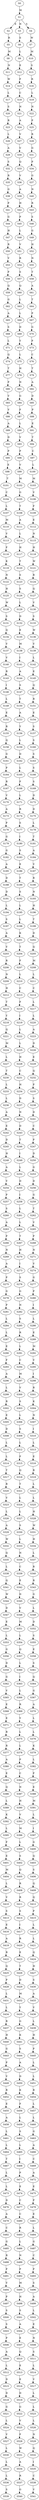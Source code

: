 strict digraph  {
	S0 -> S1 [ label = M ];
	S1 -> S2 [ label = E ];
	S1 -> S3 [ label = N ];
	S1 -> S4 [ label = S ];
	S2 -> S5 [ label = R ];
	S3 -> S6 [ label = S ];
	S4 -> S7 [ label = W ];
	S5 -> S8 [ label = M ];
	S6 -> S9 [ label = L ];
	S7 -> S10 [ label = M ];
	S8 -> S11 [ label = N ];
	S9 -> S12 [ label = E ];
	S10 -> S13 [ label = S ];
	S11 -> S14 [ label = W ];
	S12 -> S15 [ label = F ];
	S13 -> S16 [ label = R ];
	S14 -> S17 [ label = L ];
	S15 -> S18 [ label = C ];
	S16 -> S19 [ label = L ];
	S17 -> S20 [ label = S ];
	S18 -> S21 [ label = N ];
	S19 -> S22 [ label = N ];
	S20 -> S23 [ label = R ];
	S21 -> S24 [ label = A ];
	S22 -> S25 [ label = P ];
	S23 -> S26 [ label = L ];
	S24 -> S27 [ label = V ];
	S25 -> S28 [ label = R ];
	S26 -> S29 [ label = A ];
	S27 -> S30 [ label = V ];
	S28 -> S31 [ label = G ];
	S29 -> S32 [ label = S ];
	S30 -> S33 [ label = Q ];
	S31 -> S34 [ label = P ];
	S32 -> S35 [ label = R ];
	S33 -> S36 [ label = V ];
	S34 -> S37 [ label = G ];
	S35 -> S38 [ label = G ];
	S36 -> S39 [ label = A ];
	S37 -> S40 [ label = N ];
	S38 -> S41 [ label = P ];
	S39 -> S42 [ label = H ];
	S40 -> S43 [ label = R ];
	S41 -> S44 [ label = G ];
	S42 -> S45 [ label = P ];
	S43 -> S46 [ label = S ];
	S44 -> S47 [ label = H ];
	S45 -> S48 [ label = L ];
	S46 -> S49 [ label = G ];
	S47 -> S50 [ label = R ];
	S48 -> S51 [ label = V ];
	S49 -> S52 [ label = H ];
	S50 -> S53 [ label = V ];
	S51 -> S54 [ label = R ];
	S52 -> S55 [ label = N ];
	S53 -> S56 [ label = P ];
	S54 -> S57 [ label = S ];
	S55 -> S58 [ label = T ];
	S56 -> S59 [ label = Q ];
	S57 -> S60 [ label = Q ];
	S58 -> S61 [ label = A ];
	S59 -> S62 [ label = G ];
	S60 -> S63 [ label = L ];
	S61 -> S64 [ label = T ];
	S62 -> S65 [ label = A ];
	S63 -> S66 [ label = L ];
	S64 -> S67 [ label = P ];
	S65 -> S68 [ label = S ];
	S66 -> S69 [ label = D ];
	S67 -> S70 [ label = G ];
	S68 -> S71 [ label = L ];
	S69 -> S72 [ label = Y ];
	S70 -> S73 [ label = P ];
	S71 -> S74 [ label = Q ];
	S72 -> S75 [ label = L ];
	S73 -> S76 [ label = C ];
	S74 -> S77 [ label = T ];
	S75 -> S78 [ label = H ];
	S76 -> S79 [ label = T ];
	S77 -> S80 [ label = P ];
	S78 -> S81 [ label = N ];
	S79 -> S82 [ label = A ];
	S80 -> S83 [ label = V ];
	S81 -> S84 [ label = G ];
	S82 -> S85 [ label = D ];
	S83 -> S86 [ label = V ];
	S84 -> S87 [ label = F ];
	S85 -> S88 [ label = P ];
	S86 -> S89 [ label = A ];
	S87 -> S90 [ label = L ];
	S88 -> S91 [ label = E ];
	S89 -> S92 [ label = D ];
	S90 -> S93 [ label = V ];
	S91 -> S94 [ label = T ];
	S92 -> S95 [ label = P ];
	S93 -> S96 [ label = P ];
	S94 -> S97 [ label = C ];
	S95 -> S98 [ label = E ];
	S96 -> S99 [ label = V ];
	S97 -> S100 [ label = L ];
	S98 -> S101 [ label = T ];
	S99 -> S102 [ label = M ];
	S100 -> S103 [ label = M ];
	S101 -> S104 [ label = C ];
	S102 -> S105 [ label = G ];
	S103 -> S106 [ label = V ];
	S104 -> S107 [ label = L ];
	S105 -> S108 [ label = T ];
	S106 -> S109 [ label = F ];
	S107 -> S110 [ label = M ];
	S108 -> S111 [ label = A ];
	S109 -> S112 [ label = E ];
	S110 -> S113 [ label = V ];
	S111 -> S114 [ label = L ];
	S112 -> S115 [ label = N ];
	S113 -> S116 [ label = F ];
	S114 -> S117 [ label = H ];
	S115 -> S118 [ label = H ];
	S116 -> S119 [ label = K ];
	S117 -> S120 [ label = T ];
	S118 -> S121 [ label = W ];
	S119 -> S122 [ label = N ];
	S120 -> S123 [ label = S ];
	S121 -> S124 [ label = R ];
	S122 -> S125 [ label = H ];
	S123 -> S126 [ label = S ];
	S124 -> S127 [ label = Q ];
	S125 -> S128 [ label = W ];
	S126 -> S129 [ label = L ];
	S127 -> S130 [ label = V ];
	S128 -> S131 [ label = S ];
	S129 -> S132 [ label = D ];
	S130 -> S133 [ label = S ];
	S131 -> S134 [ label = Q ];
	S132 -> S135 [ label = E ];
	S133 -> S136 [ label = W ];
	S134 -> S137 [ label = V ];
	S135 -> S138 [ label = M ];
	S136 -> S139 [ label = V ];
	S137 -> S140 [ label = V ];
	S138 -> S141 [ label = I ];
	S139 -> S142 [ label = L ];
	S140 -> S143 [ label = R ];
	S141 -> S144 [ label = A ];
	S142 -> S145 [ label = E ];
	S143 -> S146 [ label = I ];
	S144 -> S147 [ label = S ];
	S145 -> S148 [ label = Q ];
	S146 -> S149 [ label = L ];
	S147 -> S150 [ label = T ];
	S148 -> S151 [ label = R ];
	S149 -> S152 [ label = E ];
	S150 -> S153 [ label = A ];
	S151 -> S154 [ label = E ];
	S152 -> S155 [ label = R ];
	S153 -> S156 [ label = Y ];
	S154 -> S157 [ label = S ];
	S155 -> S158 [ label = Q ];
	S156 -> S159 [ label = L ];
	S157 -> S160 [ label = S ];
	S158 -> S161 [ label = G ];
	S159 -> S162 [ label = D ];
	S160 -> S163 [ label = S ];
	S161 -> S164 [ label = P ];
	S162 -> S165 [ label = L ];
	S163 -> S166 [ label = S ];
	S164 -> S167 [ label = R ];
	S165 -> S168 [ label = F ];
	S166 -> S169 [ label = S ];
	S167 -> S170 [ label = V ];
	S168 -> S171 [ label = L ];
	S169 -> S172 [ label = D ];
	S170 -> S173 [ label = A ];
	S171 -> S174 [ label = R ];
	S172 -> S175 [ label = D ];
	S173 -> S176 [ label = P ];
	S174 -> S177 [ label = S ];
	S175 -> S178 [ label = L ];
	S176 -> S179 [ label = G ];
	S177 -> S180 [ label = I ];
	S178 -> S181 [ label = T ];
	S179 -> S182 [ label = G ];
	S180 -> S183 [ label = S ];
	S181 -> S184 [ label = A ];
	S182 -> S185 [ label = A ];
	S183 -> S186 [ label = E ];
	S184 -> S187 [ label = V ];
	S185 -> S188 [ label = D ];
	S186 -> S189 [ label = T ];
	S187 -> S190 [ label = R ];
	S188 -> S191 [ label = D ];
	S189 -> S192 [ label = S ];
	S190 -> S193 [ label = N ];
	S191 -> S194 [ label = L ];
	S192 -> S195 [ label = L ];
	S193 -> S196 [ label = H ];
	S194 -> S197 [ label = S ];
	S195 -> S198 [ label = L ];
	S196 -> S199 [ label = T ];
	S197 -> S200 [ label = A ];
	S198 -> S201 [ label = K ];
	S199 -> S202 [ label = D ];
	S200 -> S203 [ label = V ];
	S201 -> S204 [ label = T ];
	S202 -> S205 [ label = Q ];
	S203 -> S206 [ label = R ];
	S204 -> S207 [ label = F ];
	S205 -> S208 [ label = M ];
	S206 -> S209 [ label = N ];
	S207 -> S210 [ label = L ];
	S208 -> S211 [ label = L ];
	S209 -> S212 [ label = H ];
	S210 -> S213 [ label = C ];
	S211 -> S214 [ label = C ];
	S212 -> S215 [ label = T ];
	S213 -> S216 [ label = F ];
	S214 -> S217 [ label = L ];
	S215 -> S218 [ label = Y ];
	S216 -> S219 [ label = I ];
	S217 -> S220 [ label = L ];
	S218 -> S221 [ label = Q ];
	S219 -> S222 [ label = L ];
	S220 -> S223 [ label = A ];
	S221 -> S224 [ label = M ];
	S222 -> S225 [ label = L ];
	S223 -> S226 [ label = D ];
	S224 -> S227 [ label = L ];
	S225 -> S228 [ label = H ];
	S226 -> S229 [ label = E ];
	S227 -> S230 [ label = T ];
	S228 -> S231 [ label = C ];
	S229 -> S232 [ label = Q ];
	S230 -> S233 [ label = L ];
	S231 -> S234 [ label = H ];
	S232 -> S235 [ label = P ];
	S233 -> S236 [ label = L ];
	S234 -> S237 [ label = D ];
	S235 -> S238 [ label = S ];
	S236 -> S239 [ label = A ];
	S237 -> S240 [ label = N ];
	S238 -> S241 [ label = D ];
	S239 -> S242 [ label = E ];
	S240 -> S243 [ label = D ];
	S241 -> S244 [ label = C ];
	S242 -> S245 [ label = D ];
	S243 -> S246 [ label = T ];
	S244 -> S247 [ label = P ];
	S245 -> S248 [ label = H ];
	S246 -> S249 [ label = I ];
	S247 -> S250 [ label = D ];
	S248 -> S251 [ label = A ];
	S249 -> S252 [ label = L ];
	S250 -> S253 [ label = G ];
	S251 -> S254 [ label = V ];
	S252 -> S255 [ label = D ];
	S253 -> S256 [ label = D ];
	S254 -> S257 [ label = P ];
	S255 -> S258 [ label = I ];
	S256 -> S259 [ label = G ];
	S257 -> S260 [ label = S ];
	S258 -> S261 [ label = L ];
	S259 -> S262 [ label = T ];
	S260 -> S263 [ label = A ];
	S261 -> S264 [ label = L ];
	S262 -> S265 [ label = V ];
	S263 -> S266 [ label = P ];
	S264 -> S267 [ label = T ];
	S265 -> S268 [ label = P ];
	S266 -> S269 [ label = N ];
	S267 -> S270 [ label = H ];
	S268 -> S271 [ label = N ];
	S269 -> S272 [ label = A ];
	S270 -> S273 [ label = I ];
	S271 -> S274 [ label = V ];
	S272 -> S275 [ label = P ];
	S273 -> S276 [ label = S ];
	S274 -> S277 [ label = G ];
	S275 -> S278 [ label = G ];
	S276 -> S279 [ label = G ];
	S277 -> S280 [ label = P ];
	S278 -> S281 [ label = P ];
	S279 -> S282 [ label = N ];
	S280 -> S283 [ label = I ];
	S281 -> S284 [ label = L ];
	S282 -> S285 [ label = S ];
	S283 -> S286 [ label = L ];
	S284 -> S287 [ label = L ];
	S285 -> S288 [ label = R ];
	S286 -> S289 [ label = E ];
	S287 -> S290 [ label = E ];
	S288 -> S291 [ label = L ];
	S289 -> S292 [ label = M ];
	S290 -> S293 [ label = F ];
	S291 -> S294 [ label = C ];
	S292 -> S295 [ label = V ];
	S293 -> S296 [ label = A ];
	S294 -> S297 [ label = M ];
	S295 -> S298 [ label = I ];
	S296 -> S299 [ label = L ];
	S297 -> S300 [ label = V ];
	S298 -> S301 [ label = R ];
	S299 -> S302 [ label = R ];
	S300 -> S303 [ label = S ];
	S301 -> S304 [ label = K ];
	S302 -> S305 [ label = E ];
	S303 -> S306 [ label = L ];
	S304 -> S307 [ label = N ];
	S305 -> S308 [ label = D ];
	S306 -> S309 [ label = S ];
	S307 -> S310 [ label = I ];
	S308 -> S311 [ label = L ];
	S309 -> S312 [ label = L ];
	S310 -> S313 [ label = L ];
	S311 -> S314 [ label = L ];
	S312 -> S315 [ label = F ];
	S313 -> S316 [ label = E ];
	S314 -> S317 [ label = T ];
	S315 -> S318 [ label = Q ];
	S316 -> S319 [ label = R ];
	S317 -> S320 [ label = R ];
	S318 -> S321 [ label = T ];
	S319 -> S322 [ label = L ];
	S320 -> S323 [ label = V ];
	S321 -> S324 [ label = L ];
	S322 -> S325 [ label = L ];
	S323 -> S326 [ label = L ];
	S324 -> S327 [ label = L ];
	S325 -> S328 [ label = H ];
	S326 -> S329 [ label = A ];
	S327 -> S330 [ label = S ];
	S328 -> S331 [ label = W ];
	S329 -> S332 [ label = W ];
	S330 -> S333 [ label = L ];
	S331 -> S334 [ label = H ];
	S332 -> S335 [ label = Q ];
	S333 -> S336 [ label = N ];
	S334 -> S337 [ label = L ];
	S335 -> S338 [ label = L ];
	S336 -> S339 [ label = C ];
	S337 -> S340 [ label = R ];
	S338 -> S341 [ label = Q ];
	S339 -> S342 [ label = E ];
	S340 -> S343 [ label = R ];
	S341 -> S344 [ label = W ];
	S342 -> S345 [ label = D ];
	S343 -> S346 [ label = G ];
	S344 -> S347 [ label = D ];
	S345 -> S348 [ label = V ];
	S346 -> S349 [ label = L ];
	S347 -> S350 [ label = E ];
	S348 -> S351 [ label = M ];
	S349 -> S352 [ label = D ];
	S350 -> S353 [ label = L ];
	S351 -> S354 [ label = L ];
	S352 -> S355 [ label = S ];
	S353 -> S356 [ label = G ];
	S354 -> S357 [ label = Q ];
	S355 -> S358 [ label = E ];
	S356 -> S359 [ label = D ];
	S357 -> S360 [ label = L ];
	S358 -> S361 [ label = S ];
	S359 -> S362 [ label = G ];
	S360 -> S363 [ label = I ];
	S361 -> S364 [ label = Q ];
	S362 -> S365 [ label = V ];
	S363 -> S366 [ label = L ];
	S364 -> S367 [ label = G ];
	S365 -> S368 [ label = E ];
	S366 -> S369 [ label = R ];
	S367 -> S370 [ label = A ];
	S368 -> S371 [ label = E ];
	S369 -> S372 [ label = Y ];
	S370 -> S373 [ label = L ];
	S371 -> S374 [ label = R ];
	S372 -> S375 [ label = L ];
	S373 -> S376 [ label = L ];
	S374 -> S377 [ label = R ];
	S375 -> S378 [ label = L ];
	S376 -> S379 [ label = K ];
	S377 -> S380 [ label = A ];
	S378 -> S381 [ label = P ];
	S379 -> S382 [ label = L ];
	S380 -> S383 [ label = E ];
	S381 -> S384 [ label = C ];
	S382 -> S385 [ label = F ];
	S383 -> S386 [ label = Q ];
	S384 -> S387 [ label = N ];
	S385 -> S388 [ label = E ];
	S386 -> S389 [ label = L ];
	S387 -> S390 [ label = H ];
	S388 -> S391 [ label = M ];
	S389 -> S392 [ label = K ];
	S390 -> S393 [ label = V ];
	S391 -> S394 [ label = L ];
	S392 -> S395 [ label = L ];
	S393 -> S396 [ label = M ];
	S394 -> S397 [ label = I ];
	S395 -> S398 [ label = F ];
	S396 -> S399 [ label = L ];
	S397 -> S400 [ label = G ];
	S398 -> S401 [ label = E ];
	S399 -> S402 [ label = S ];
	S400 -> S403 [ label = Q ];
	S401 -> S404 [ label = M ];
	S402 -> S405 [ label = Q ];
	S403 -> S406 [ label = S ];
	S404 -> S407 [ label = L ];
	S405 -> S408 [ label = R ];
	S406 -> S409 [ label = Q ];
	S407 -> S410 [ label = V ];
	S408 -> S411 [ label = R ];
	S409 -> S412 [ label = Q ];
	S410 -> S413 [ label = S ];
	S411 -> S414 [ label = S ];
	S412 -> S415 [ label = P ];
	S413 -> S416 [ label = E ];
	S414 -> S417 [ label = I ];
	S415 -> S418 [ label = L ];
	S416 -> S419 [ label = A ];
	S417 -> S420 [ label = R ];
	S418 -> S421 [ label = L ];
	S419 -> S422 [ label = R ];
	S420 -> S423 [ label = E ];
	S421 -> S424 [ label = Q ];
	S422 -> S425 [ label = Q ];
	S423 -> S426 [ label = T ];
	S424 -> S427 [ label = H ];
	S425 -> S428 [ label = P ];
	S426 -> S429 [ label = D ];
	S427 -> S430 [ label = S ];
	S428 -> S431 [ label = L ];
	S429 -> S432 [ label = M ];
	S430 -> S433 [ label = A ];
	S431 -> S434 [ label = L ];
	S432 -> S435 [ label = Y ];
	S433 -> S436 [ label = V ];
	S434 -> S437 [ label = R ];
	S435 -> S438 [ label = G ];
	S436 -> S439 [ label = L ];
	S437 -> S440 [ label = H ];
	S438 -> S441 [ label = K ];
	S439 -> S442 [ label = H ];
	S440 -> S443 [ label = G ];
	S441 -> S444 [ label = S ];
	S442 -> S445 [ label = P ];
	S443 -> S446 [ label = P ];
	S444 -> S447 [ label = A ];
	S445 -> S448 [ label = L ];
	S446 -> S449 [ label = V ];
	S447 -> S450 [ label = D ];
	S448 -> S451 [ label = L ];
	S449 -> S452 [ label = R ];
	S450 -> S453 [ label = K ];
	S451 -> S454 [ label = R ];
	S452 -> S455 [ label = E ];
	S453 -> S456 [ label = F ];
	S454 -> S457 [ label = L ];
	S455 -> S458 [ label = A ];
	S456 -> S459 [ label = L ];
	S457 -> S460 [ label = L ];
	S458 -> S461 [ label = L ];
	S459 -> S462 [ label = S ];
	S460 -> S463 [ label = G ];
	S461 -> S464 [ label = L ];
	S462 -> S465 [ label = L ];
	S463 -> S466 [ label = A ];
	S464 -> S467 [ label = T ];
	S465 -> S468 [ label = I ];
	S466 -> S469 [ label = C ];
	S467 -> S470 [ label = L ];
	S468 -> S471 [ label = P ];
	S469 -> S472 [ label = A ];
	S470 -> S473 [ label = L ];
	S471 -> S474 [ label = E ];
	S472 -> S475 [ label = E ];
	S473 -> S476 [ label = D ];
	S474 -> S477 [ label = C ];
	S475 -> S478 [ label = P ];
	S476 -> S479 [ label = A ];
	S477 -> S480 [ label = C ];
	S478 -> S481 [ label = E ];
	S479 -> S482 [ label = C ];
	S480 -> S483 [ label = R ];
	S481 -> S484 [ label = L ];
	S482 -> S485 [ label = G ];
	S483 -> S486 [ label = L ];
	S484 -> S487 [ label = G ];
	S485 -> S488 [ label = R ];
	S486 -> S489 [ label = N ];
	S487 -> S490 [ label = C ];
	S488 -> S491 [ label = P ];
	S489 -> S492 [ label = P ];
	S490 -> S493 [ label = P ];
	S491 -> S494 [ label = V ];
	S492 -> S495 [ label = M ];
	S493 -> S496 [ label = S ];
	S494 -> S497 [ label = P ];
	S495 -> S498 [ label = H ];
	S496 -> S499 [ label = A ];
	S497 -> S500 [ label = S ];
	S498 -> S501 [ label = S ];
	S499 -> S502 [ label = L ];
	S500 -> S503 [ label = S ];
	S501 -> S504 [ label = A ];
	S502 -> S505 [ label = E ];
	S503 -> S506 [ label = P ];
	S504 -> S507 [ label = E ];
	S505 -> S508 [ label = N ];
	S506 -> S509 [ label = A ];
	S507 -> S510 [ label = Q ];
	S508 -> S511 [ label = S ];
	S509 -> S512 [ label = L ];
	S510 -> S513 [ label = E ];
	S511 -> S514 [ label = L ];
	S512 -> S515 [ label = D ];
	S513 -> S516 [ label = E ];
	S514 -> S517 [ label = V ];
	S515 -> S518 [ label = D ];
	S516 -> S519 [ label = D ];
	S517 -> S520 [ label = L ];
	S518 -> S521 [ label = G ];
	S519 -> S522 [ label = G ];
	S520 -> S523 [ label = L ];
	S521 -> S524 [ label = L ];
	S522 -> S525 [ label = V ];
	S523 -> S526 [ label = L ];
	S524 -> S527 [ label = V ];
	S525 -> S528 [ label = F ];
	S526 -> S529 [ label = N ];
	S527 -> S530 [ label = L ];
	S528 -> S531 [ label = W ];
	S529 -> S532 [ label = Q ];
	S530 -> S533 [ label = L ];
	S531 -> S534 [ label = A ];
	S532 -> S535 [ label = I ];
	S533 -> S536 [ label = L ];
	S534 -> S537 [ label = R ];
	S535 -> S538 [ label = C ];
	S536 -> S539 [ label = S ];
	S537 -> S540 [ label = G ];
	S538 -> S541 [ label = V ];
}

